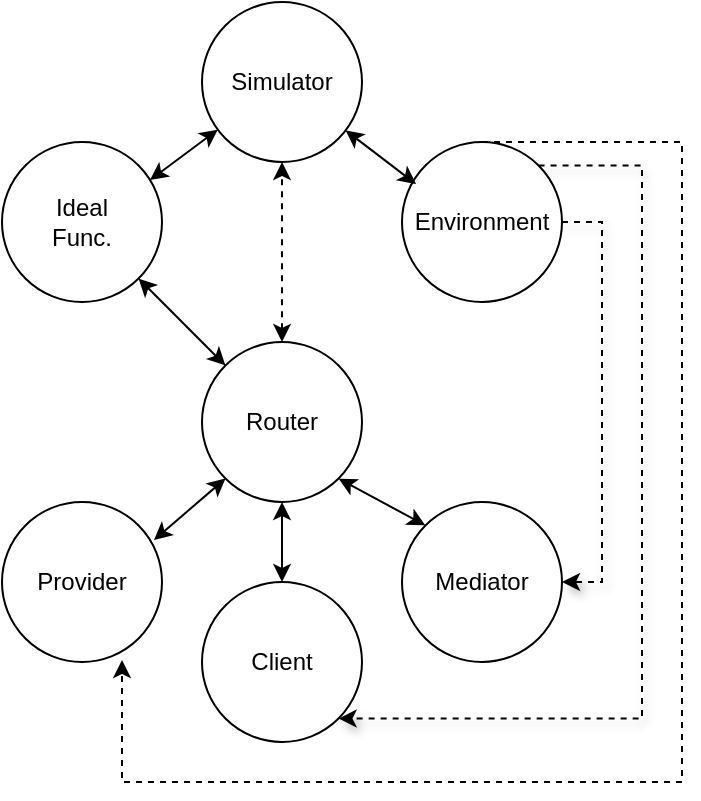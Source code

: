 <mxfile version="24.8.9">
  <diagram name="Page-1" id="6V2mLQUTaWA5yJJqlX0A">
    <mxGraphModel dx="880" dy="447" grid="1" gridSize="10" guides="1" tooltips="1" connect="1" arrows="1" fold="1" page="1" pageScale="1" pageWidth="850" pageHeight="1100" math="0" shadow="0">
      <root>
        <mxCell id="0" />
        <mxCell id="1" parent="0" />
        <mxCell id="j2SzBoQA-mLHRf0w69m0-1" value="Provider" style="ellipse;whiteSpace=wrap;html=1;aspect=fixed;" parent="1" vertex="1">
          <mxGeometry x="220" y="280" width="80" height="80" as="geometry" />
        </mxCell>
        <mxCell id="j2SzBoQA-mLHRf0w69m0-4" value="" style="edgeStyle=orthogonalEdgeStyle;rounded=0;orthogonalLoop=1;jettySize=auto;html=1;endArrow=classic;endFill=1;startArrow=classic;startFill=1;" parent="1" source="j2SzBoQA-mLHRf0w69m0-2" target="j2SzBoQA-mLHRf0w69m0-3" edge="1">
          <mxGeometry relative="1" as="geometry" />
        </mxCell>
        <mxCell id="j2SzBoQA-mLHRf0w69m0-2" value="Client" style="ellipse;whiteSpace=wrap;html=1;aspect=fixed;" parent="1" vertex="1">
          <mxGeometry x="320" y="320" width="80" height="80" as="geometry" />
        </mxCell>
        <mxCell id="j2SzBoQA-mLHRf0w69m0-13" value="" style="edgeStyle=orthogonalEdgeStyle;rounded=0;orthogonalLoop=1;jettySize=auto;html=1;startArrow=classic;startFill=1;dashed=1;" parent="1" source="j2SzBoQA-mLHRf0w69m0-3" target="j2SzBoQA-mLHRf0w69m0-11" edge="1">
          <mxGeometry relative="1" as="geometry" />
        </mxCell>
        <mxCell id="j2SzBoQA-mLHRf0w69m0-3" value="Router" style="ellipse;whiteSpace=wrap;html=1;aspect=fixed;" parent="1" vertex="1">
          <mxGeometry x="320" y="200" width="80" height="80" as="geometry" />
        </mxCell>
        <mxCell id="j2SzBoQA-mLHRf0w69m0-7" value="" style="endArrow=classic;startArrow=classic;html=1;rounded=0;entryX=0;entryY=1;entryDx=0;entryDy=0;exitX=0.95;exitY=0.238;exitDx=0;exitDy=0;exitPerimeter=0;" parent="1" source="j2SzBoQA-mLHRf0w69m0-1" target="j2SzBoQA-mLHRf0w69m0-3" edge="1">
          <mxGeometry width="50" height="50" relative="1" as="geometry">
            <mxPoint x="280" y="320" as="sourcePoint" />
            <mxPoint x="320" y="280" as="targetPoint" />
          </mxGeometry>
        </mxCell>
        <mxCell id="j2SzBoQA-mLHRf0w69m0-8" value="Mediator" style="ellipse;whiteSpace=wrap;html=1;aspect=fixed;" parent="1" vertex="1">
          <mxGeometry x="420" y="280" width="80" height="80" as="geometry" />
        </mxCell>
        <mxCell id="j2SzBoQA-mLHRf0w69m0-9" value="" style="endArrow=classic;startArrow=classic;html=1;rounded=0;exitX=1;exitY=1;exitDx=0;exitDy=0;entryX=0;entryY=0;entryDx=0;entryDy=0;" parent="1" source="j2SzBoQA-mLHRf0w69m0-3" target="j2SzBoQA-mLHRf0w69m0-8" edge="1">
          <mxGeometry width="50" height="50" relative="1" as="geometry">
            <mxPoint x="400" y="420" as="sourcePoint" />
            <mxPoint x="450" y="370" as="targetPoint" />
          </mxGeometry>
        </mxCell>
        <mxCell id="j2SzBoQA-mLHRf0w69m0-10" value="Ideal&lt;br&gt;Func." style="ellipse;whiteSpace=wrap;html=1;aspect=fixed;" parent="1" vertex="1">
          <mxGeometry x="220" y="100" width="80" height="80" as="geometry" />
        </mxCell>
        <mxCell id="j2SzBoQA-mLHRf0w69m0-11" value="Simulator" style="ellipse;whiteSpace=wrap;html=1;aspect=fixed;" parent="1" vertex="1">
          <mxGeometry x="320" y="30" width="80" height="80" as="geometry" />
        </mxCell>
        <mxCell id="j2SzBoQA-mLHRf0w69m0-19" style="edgeStyle=orthogonalEdgeStyle;rounded=0;orthogonalLoop=1;jettySize=auto;html=1;exitX=1;exitY=0.5;exitDx=0;exitDy=0;entryX=1;entryY=0.5;entryDx=0;entryDy=0;shadow=1;dashed=1;" parent="1" source="j2SzBoQA-mLHRf0w69m0-12" target="j2SzBoQA-mLHRf0w69m0-8" edge="1">
          <mxGeometry relative="1" as="geometry" />
        </mxCell>
        <mxCell id="j2SzBoQA-mLHRf0w69m0-12" value="Environment" style="ellipse;whiteSpace=wrap;html=1;aspect=fixed;" parent="1" vertex="1">
          <mxGeometry x="420" y="100" width="80" height="80" as="geometry" />
        </mxCell>
        <mxCell id="j2SzBoQA-mLHRf0w69m0-14" value="" style="endArrow=classic;startArrow=classic;html=1;rounded=0;entryX=0;entryY=0;entryDx=0;entryDy=0;" parent="1" source="j2SzBoQA-mLHRf0w69m0-10" target="j2SzBoQA-mLHRf0w69m0-3" edge="1">
          <mxGeometry width="50" height="50" relative="1" as="geometry">
            <mxPoint x="270" y="190" as="sourcePoint" />
            <mxPoint x="320" y="140" as="targetPoint" />
          </mxGeometry>
        </mxCell>
        <mxCell id="j2SzBoQA-mLHRf0w69m0-17" value="" style="endArrow=classic;startArrow=classic;html=1;rounded=0;exitX=0.925;exitY=0.238;exitDx=0;exitDy=0;exitPerimeter=0;" parent="1" source="j2SzBoQA-mLHRf0w69m0-10" target="j2SzBoQA-mLHRf0w69m0-11" edge="1">
          <mxGeometry width="50" height="50" relative="1" as="geometry">
            <mxPoint x="210" y="420" as="sourcePoint" />
            <mxPoint x="260" y="370" as="targetPoint" />
          </mxGeometry>
        </mxCell>
        <mxCell id="j2SzBoQA-mLHRf0w69m0-18" value="" style="endArrow=classic;startArrow=classic;html=1;rounded=0;entryX=0.088;entryY=0.263;entryDx=0;entryDy=0;entryPerimeter=0;" parent="1" source="j2SzBoQA-mLHRf0w69m0-11" target="j2SzBoQA-mLHRf0w69m0-12" edge="1">
          <mxGeometry width="50" height="50" relative="1" as="geometry">
            <mxPoint x="304" y="129" as="sourcePoint" />
            <mxPoint x="338" y="104" as="targetPoint" />
          </mxGeometry>
        </mxCell>
        <mxCell id="j2SzBoQA-mLHRf0w69m0-20" style="edgeStyle=orthogonalEdgeStyle;rounded=0;orthogonalLoop=1;jettySize=auto;html=1;exitX=1;exitY=0;exitDx=0;exitDy=0;shadow=1;dashed=1;entryX=1;entryY=1;entryDx=0;entryDy=0;" parent="1" source="j2SzBoQA-mLHRf0w69m0-12" target="j2SzBoQA-mLHRf0w69m0-2" edge="1">
          <mxGeometry relative="1" as="geometry">
            <mxPoint x="510" y="150" as="sourcePoint" />
            <mxPoint x="420" y="370" as="targetPoint" />
            <Array as="points">
              <mxPoint x="540" y="112" />
              <mxPoint x="540" y="388" />
            </Array>
          </mxGeometry>
        </mxCell>
        <mxCell id="j2SzBoQA-mLHRf0w69m0-23" value="" style="endArrow=classic;startArrow=none;html=1;rounded=0;exitX=0.5;exitY=0;exitDx=0;exitDy=0;entryX=0.75;entryY=0.988;entryDx=0;entryDy=0;entryPerimeter=0;dashed=1;startFill=0;" parent="1" source="j2SzBoQA-mLHRf0w69m0-12" target="j2SzBoQA-mLHRf0w69m0-1" edge="1">
          <mxGeometry width="50" height="50" relative="1" as="geometry">
            <mxPoint x="510" y="95" as="sourcePoint" />
            <mxPoint x="560" y="45" as="targetPoint" />
            <Array as="points">
              <mxPoint x="560" y="100" />
              <mxPoint x="560" y="280" />
              <mxPoint x="560" y="420" />
              <mxPoint x="420" y="420" />
              <mxPoint x="280" y="420" />
            </Array>
          </mxGeometry>
        </mxCell>
      </root>
    </mxGraphModel>
  </diagram>
</mxfile>
